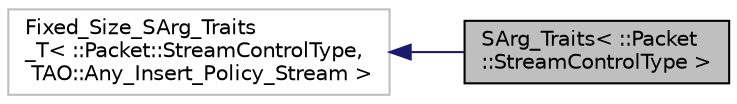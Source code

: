 digraph "SArg_Traits&lt; ::Packet::StreamControlType &gt;"
{
 // INTERACTIVE_SVG=YES
  edge [fontname="Helvetica",fontsize="10",labelfontname="Helvetica",labelfontsize="10"];
  node [fontname="Helvetica",fontsize="10",shape=record];
  rankdir="LR";
  Node1 [label="SArg_Traits\< ::Packet\l::StreamControlType \>",height=0.2,width=0.4,color="black", fillcolor="grey75", style="filled", fontcolor="black"];
  Node2 -> Node1 [dir="back",color="midnightblue",fontsize="10",style="solid",fontname="Helvetica"];
  Node2 [label="Fixed_Size_SArg_Traits\l_T\< ::Packet::StreamControlType,\l TAO::Any_Insert_Policy_Stream \>",height=0.2,width=0.4,color="grey75", fillcolor="white", style="filled"];
}
